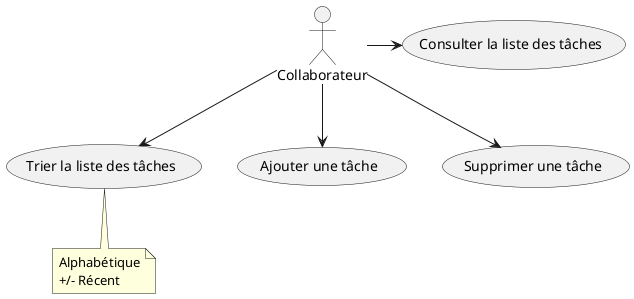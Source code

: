 @startuml
'https://plantuml.com/use-case-diagram



Collaborateur -> (Consulter la liste des tâches)
Collaborateur --> (Trier la liste des tâches)
Collaborateur --> (Ajouter une tâche)
Collaborateur --> (Supprimer une tâche)

note bottom of (Trier la liste des tâches)
Alphabétique
+/- Récent
end note
@enduml